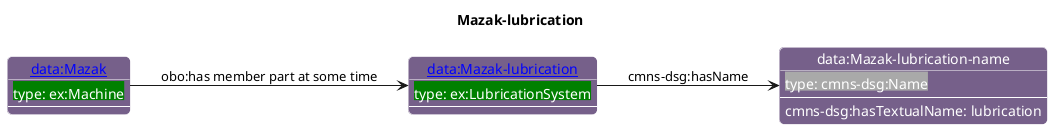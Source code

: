 @startuml
skinparam linetype polyline
left to right direction
title Mazak-lubrication

skinparam roundCorner 10

skinparam object {
  BackgroundColor 76608A
  fontColor White
  BorderColor White 
  FontName Helvetica   
}

skinparam class{
   BackgroundColor White
   fontColor black
   FontStyle bold
   FontName Helvetica
}

object "[[./Mazak-lubrication.html data:Mazak-lubrication]]" as o1 #76608A {
 <back:#Green>type: ex:LubricationSystem</back> 
---
 }
object "data:Mazak-lubrication-name" as o2 #76608A {
 <back:#DarkGrey>type: cmns-dsg:Name</back> 
---
 }
object "[[./Mazak.html data:Mazak]]" as o3 #76608A {
 <back:#Green>type: ex:Machine</back> 
---
 }
o1 --> o2 : cmns-dsg:hasName
o2 : cmns-dsg:hasTextualName: lubrication
o3 --> o1 : obo:has member part at some time
@enduml
